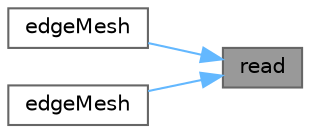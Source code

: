 digraph "read"
{
 // LATEX_PDF_SIZE
  bgcolor="transparent";
  edge [fontname=Helvetica,fontsize=10,labelfontname=Helvetica,labelfontsize=10];
  node [fontname=Helvetica,fontsize=10,shape=box,height=0.2,width=0.4];
  rankdir="RL";
  Node1 [id="Node000001",label="read",height=0.2,width=0.4,color="gray40", fillcolor="grey60", style="filled", fontcolor="black",tooltip=" "];
  Node1 -> Node2 [id="edge1_Node000001_Node000002",dir="back",color="steelblue1",style="solid",tooltip=" "];
  Node2 [id="Node000002",label="edgeMesh",height=0.2,width=0.4,color="grey40", fillcolor="white", style="filled",URL="$classFoam_1_1edgeMesh.html#a636cc9334d26c5a738543babeacaf94e",tooltip=" "];
  Node1 -> Node3 [id="edge2_Node000001_Node000003",dir="back",color="steelblue1",style="solid",tooltip=" "];
  Node3 [id="Node000003",label="edgeMesh",height=0.2,width=0.4,color="grey40", fillcolor="white", style="filled",URL="$classFoam_1_1edgeMesh.html#ae1cd1ec41b6ad0360b9e0120b5392526",tooltip=" "];
}

